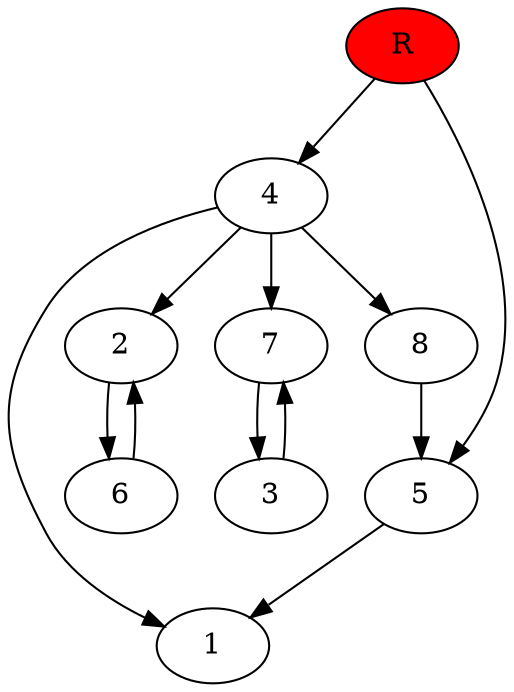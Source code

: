 digraph prb28004 {
	1
	2
	3
	4
	5
	6
	7
	8
	R [fillcolor="#ff0000" style=filled]
	2 -> 6
	3 -> 7
	4 -> 1
	4 -> 2
	4 -> 7
	4 -> 8
	5 -> 1
	6 -> 2
	7 -> 3
	8 -> 5
	R -> 4
	R -> 5
}

